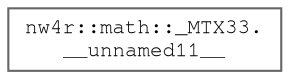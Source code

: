 digraph "Graphical Class Hierarchy"
{
 // LATEX_PDF_SIZE
  bgcolor="transparent";
  edge [fontname=FreeMono,fontsize=10,labelfontname=FreeMono,labelfontsize=10];
  node [fontname=FreeMono,fontsize=10,shape=box,height=0.2,width=0.4];
  rankdir="LR";
  Node0 [label="nw4r::math::_MTX33.\l__unnamed11__",height=0.2,width=0.4,color="grey40", fillcolor="white", style="filled",URL="$unionnw4r_1_1math_1_1___m_t_x33_8____unnamed11____.html",tooltip=" "];
}
